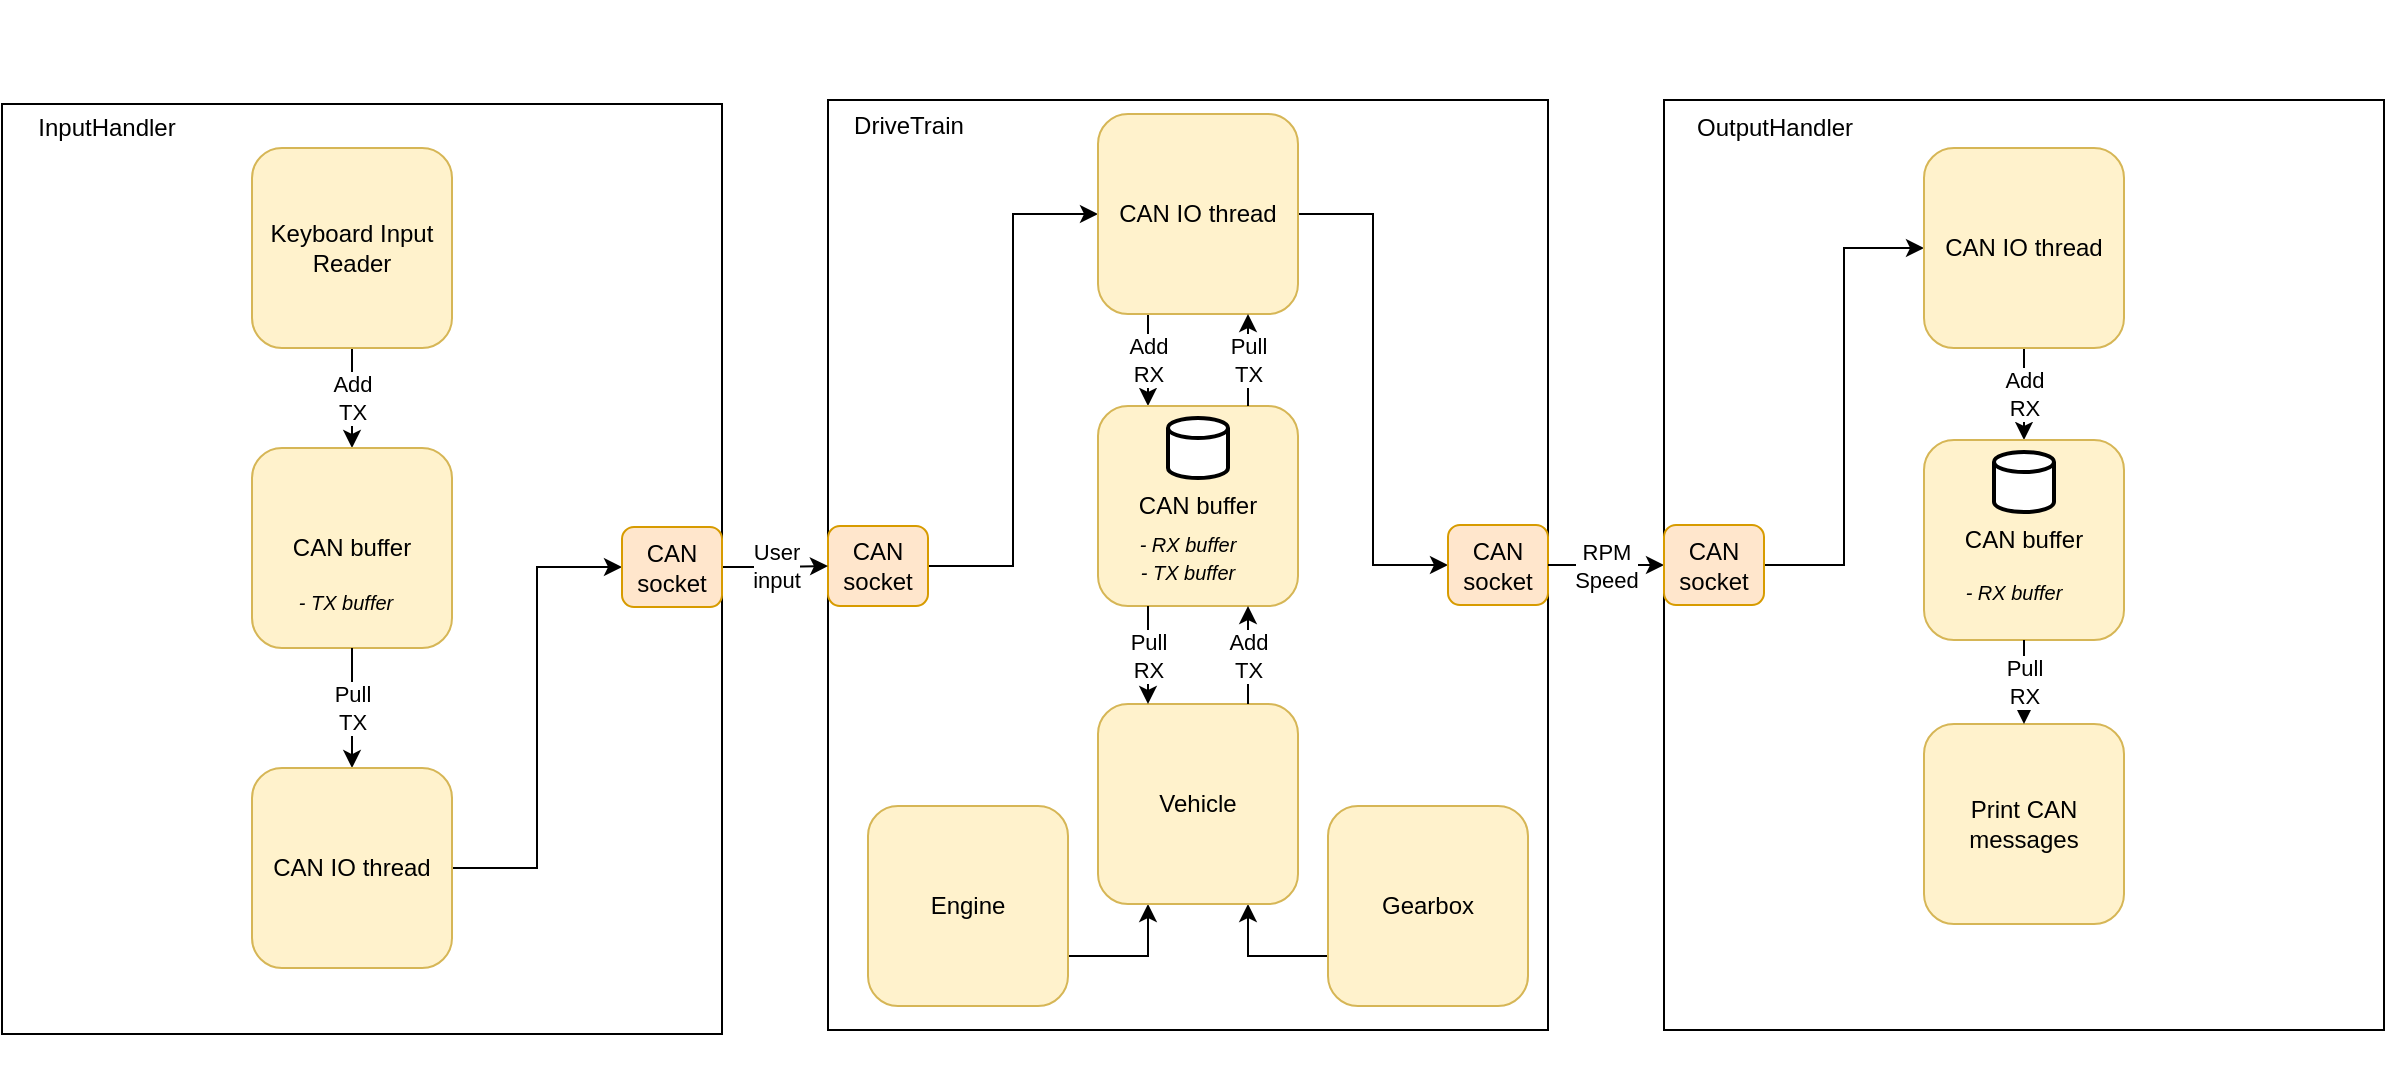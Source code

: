 <mxfile version="13.9.2" type="github">
  <diagram id="5jZB0MULv0s9Xh8zhgM-" name="Page-1">
    <mxGraphModel dx="1851" dy="576" grid="1" gridSize="10" guides="1" tooltips="1" connect="1" arrows="1" fold="1" page="1" pageScale="1" pageWidth="850" pageHeight="1100" math="0" shadow="0">
      <root>
        <mxCell id="0" />
        <mxCell id="1" parent="0" />
        <mxCell id="ex7DYZFk-IQbwmrOWY8H-68" value="" style="rounded=0;whiteSpace=wrap;html=1;" vertex="1" parent="1">
          <mxGeometry x="-383" y="159" width="360" height="465" as="geometry" />
        </mxCell>
        <mxCell id="3d7q3Th1NHqidStg-UQ_-11" value="" style="group" parent="1" vertex="1" connectable="0">
          <mxGeometry x="-10" y="107" width="450" height="540" as="geometry" />
        </mxCell>
        <mxCell id="3d7q3Th1NHqidStg-UQ_-2" value="" style="rounded=0;whiteSpace=wrap;html=1;" parent="3d7q3Th1NHqidStg-UQ_-11" vertex="1">
          <mxGeometry x="40" y="50" width="360" height="465" as="geometry" />
        </mxCell>
        <mxCell id="3d7q3Th1NHqidStg-UQ_-5" value="DriveTrain" style="text;html=1;align=center;verticalAlign=middle;resizable=0;points=[];autosize=1;" parent="3d7q3Th1NHqidStg-UQ_-11" vertex="1">
          <mxGeometry x="40" y="53" width="80" height="20" as="geometry" />
        </mxCell>
        <mxCell id="ex7DYZFk-IQbwmrOWY8H-40" style="edgeStyle=orthogonalEdgeStyle;rounded=0;orthogonalLoop=1;jettySize=auto;html=1;entryX=0.25;entryY=1;entryDx=0;entryDy=0;exitX=1;exitY=0.75;exitDx=0;exitDy=0;" edge="1" parent="3d7q3Th1NHqidStg-UQ_-11" source="3d7q3Th1NHqidStg-UQ_-26" target="ex7DYZFk-IQbwmrOWY8H-32">
          <mxGeometry relative="1" as="geometry" />
        </mxCell>
        <mxCell id="3d7q3Th1NHqidStg-UQ_-26" value="Engine" style="rounded=1;whiteSpace=wrap;html=1;fillColor=#fff2cc;strokeColor=#d6b656;" parent="3d7q3Th1NHqidStg-UQ_-11" vertex="1">
          <mxGeometry x="60" y="403" width="100" height="100" as="geometry" />
        </mxCell>
        <mxCell id="ex7DYZFk-IQbwmrOWY8H-39" style="edgeStyle=orthogonalEdgeStyle;rounded=0;orthogonalLoop=1;jettySize=auto;html=1;entryX=0.75;entryY=1;entryDx=0;entryDy=0;exitX=0;exitY=0.75;exitDx=0;exitDy=0;" edge="1" parent="3d7q3Th1NHqidStg-UQ_-11" source="3d7q3Th1NHqidStg-UQ_-39" target="ex7DYZFk-IQbwmrOWY8H-32">
          <mxGeometry relative="1" as="geometry" />
        </mxCell>
        <mxCell id="3d7q3Th1NHqidStg-UQ_-39" value="Gearbox" style="rounded=1;whiteSpace=wrap;html=1;fillColor=#fff2cc;strokeColor=#d6b656;" parent="3d7q3Th1NHqidStg-UQ_-11" vertex="1">
          <mxGeometry x="290" y="403" width="100" height="100" as="geometry" />
        </mxCell>
        <mxCell id="ex7DYZFk-IQbwmrOWY8H-35" style="edgeStyle=orthogonalEdgeStyle;rounded=0;orthogonalLoop=1;jettySize=auto;html=1;entryX=0;entryY=0.5;entryDx=0;entryDy=0;" edge="1" parent="3d7q3Th1NHqidStg-UQ_-11" source="ex7DYZFk-IQbwmrOWY8H-20" target="ex7DYZFk-IQbwmrOWY8H-33">
          <mxGeometry relative="1" as="geometry" />
        </mxCell>
        <mxCell id="ex7DYZFk-IQbwmrOWY8H-20" value="CAN socket" style="rounded=1;whiteSpace=wrap;html=1;fillColor=#ffe6cc;strokeColor=#d79b00;" vertex="1" parent="3d7q3Th1NHqidStg-UQ_-11">
          <mxGeometry x="40" y="263" width="50" height="40" as="geometry" />
        </mxCell>
        <mxCell id="ex7DYZFk-IQbwmrOWY8H-38" style="edgeStyle=orthogonalEdgeStyle;rounded=0;orthogonalLoop=1;jettySize=auto;html=1;entryX=0;entryY=0.5;entryDx=0;entryDy=0;" edge="1" parent="3d7q3Th1NHqidStg-UQ_-11" source="ex7DYZFk-IQbwmrOWY8H-33" target="ex7DYZFk-IQbwmrOWY8H-37">
          <mxGeometry relative="1" as="geometry" />
        </mxCell>
        <mxCell id="ex7DYZFk-IQbwmrOWY8H-58" value="&lt;div&gt;Add&lt;br&gt;&lt;/div&gt;&lt;div&gt;RX&lt;br&gt;&lt;/div&gt;" style="edgeStyle=orthogonalEdgeStyle;rounded=0;orthogonalLoop=1;jettySize=auto;html=1;exitX=0.25;exitY=1;exitDx=0;exitDy=0;entryX=0.25;entryY=0;entryDx=0;entryDy=0;" edge="1" parent="3d7q3Th1NHqidStg-UQ_-11" source="ex7DYZFk-IQbwmrOWY8H-33" target="ex7DYZFk-IQbwmrOWY8H-28">
          <mxGeometry relative="1" as="geometry" />
        </mxCell>
        <mxCell id="ex7DYZFk-IQbwmrOWY8H-33" value="CAN IO thread" style="rounded=1;whiteSpace=wrap;html=1;fillColor=#fff2cc;strokeColor=#d6b656;" vertex="1" parent="3d7q3Th1NHqidStg-UQ_-11">
          <mxGeometry x="175" y="57" width="100" height="100" as="geometry" />
        </mxCell>
        <mxCell id="ex7DYZFk-IQbwmrOWY8H-27" value="" style="group" vertex="1" connectable="0" parent="3d7q3Th1NHqidStg-UQ_-11">
          <mxGeometry x="175" y="203" width="100" height="100" as="geometry" />
        </mxCell>
        <mxCell id="ex7DYZFk-IQbwmrOWY8H-28" value="CAN buffer" style="rounded=1;whiteSpace=wrap;html=1;fillColor=#fff2cc;strokeColor=#d6b656;" vertex="1" parent="ex7DYZFk-IQbwmrOWY8H-27">
          <mxGeometry width="100" height="100" as="geometry" />
        </mxCell>
        <mxCell id="ex7DYZFk-IQbwmrOWY8H-29" value="" style="strokeWidth=2;html=1;shape=mxgraph.flowchart.database;whiteSpace=wrap;" vertex="1" parent="ex7DYZFk-IQbwmrOWY8H-27">
          <mxGeometry x="35" y="6" width="30" height="30" as="geometry" />
        </mxCell>
        <mxCell id="ex7DYZFk-IQbwmrOWY8H-30" value="&lt;div&gt;&lt;font style=&quot;font-size: 10px&quot;&gt;&lt;i&gt;- RX buffer&lt;br&gt;&lt;/i&gt;&lt;/font&gt;&lt;/div&gt;&lt;div&gt;&lt;font style=&quot;font-size: 10px&quot;&gt;&lt;i&gt;- TX buffer&lt;/i&gt;&lt;/font&gt;&lt;/div&gt;&lt;div&gt;&lt;font style=&quot;font-size: 10px&quot;&gt;&lt;i&gt;&lt;br&gt;&lt;/i&gt;&lt;/font&gt;&lt;/div&gt;" style="text;html=1;strokeColor=none;fillColor=none;align=center;verticalAlign=middle;whiteSpace=wrap;rounded=0;" vertex="1" parent="ex7DYZFk-IQbwmrOWY8H-27">
          <mxGeometry x="10" y="73" width="70" height="20" as="geometry" />
        </mxCell>
        <mxCell id="ex7DYZFk-IQbwmrOWY8H-32" value="Vehicle" style="rounded=1;whiteSpace=wrap;html=1;fillColor=#fff2cc;strokeColor=#d6b656;" vertex="1" parent="3d7q3Th1NHqidStg-UQ_-11">
          <mxGeometry x="175" y="352" width="100" height="100" as="geometry" />
        </mxCell>
        <mxCell id="ex7DYZFk-IQbwmrOWY8H-37" value="CAN socket" style="rounded=1;whiteSpace=wrap;html=1;fillColor=#ffe6cc;strokeColor=#d79b00;" vertex="1" parent="3d7q3Th1NHqidStg-UQ_-11">
          <mxGeometry x="350" y="262.5" width="50" height="40" as="geometry" />
        </mxCell>
        <mxCell id="ex7DYZFk-IQbwmrOWY8H-53" value="&lt;div&gt;Pull&lt;/div&gt;&lt;div&gt;RX&lt;/div&gt;" style="endArrow=classic;html=1;entryX=0.25;entryY=0;entryDx=0;entryDy=0;exitX=0.25;exitY=1;exitDx=0;exitDy=0;" edge="1" parent="3d7q3Th1NHqidStg-UQ_-11" source="ex7DYZFk-IQbwmrOWY8H-28" target="ex7DYZFk-IQbwmrOWY8H-32">
          <mxGeometry width="50" height="50" relative="1" as="geometry">
            <mxPoint x="200" y="290" as="sourcePoint" />
            <mxPoint x="250" y="240" as="targetPoint" />
          </mxGeometry>
        </mxCell>
        <mxCell id="ex7DYZFk-IQbwmrOWY8H-54" value="Add&lt;br&gt;&lt;div&gt;TX&lt;br&gt;&lt;/div&gt;" style="endArrow=classic;html=1;exitX=0.75;exitY=0;exitDx=0;exitDy=0;entryX=0.75;entryY=1;entryDx=0;entryDy=0;" edge="1" parent="3d7q3Th1NHqidStg-UQ_-11" source="ex7DYZFk-IQbwmrOWY8H-32" target="ex7DYZFk-IQbwmrOWY8H-28">
          <mxGeometry width="50" height="50" relative="1" as="geometry">
            <mxPoint x="130" y="300" as="sourcePoint" />
            <mxPoint x="180" y="250" as="targetPoint" />
          </mxGeometry>
        </mxCell>
        <mxCell id="ex7DYZFk-IQbwmrOWY8H-59" value="&lt;div&gt;Pull&lt;/div&gt;&lt;div&gt;TX&lt;br&gt;&lt;/div&gt;" style="edgeStyle=orthogonalEdgeStyle;rounded=0;orthogonalLoop=1;jettySize=auto;html=1;exitX=0.75;exitY=0;exitDx=0;exitDy=0;entryX=0.75;entryY=1;entryDx=0;entryDy=0;" edge="1" parent="3d7q3Th1NHqidStg-UQ_-11" source="ex7DYZFk-IQbwmrOWY8H-28" target="ex7DYZFk-IQbwmrOWY8H-33">
          <mxGeometry relative="1" as="geometry" />
        </mxCell>
        <mxCell id="3d7q3Th1NHqidStg-UQ_-29" value="&lt;div&gt;RPM&lt;/div&gt;&lt;div&gt;Speed&lt;br&gt;&lt;/div&gt;" style="edgeStyle=orthogonalEdgeStyle;rounded=0;orthogonalLoop=1;jettySize=auto;html=1;exitX=1;exitY=0.5;exitDx=0;exitDy=0;entryX=0;entryY=0.5;entryDx=0;entryDy=0;" parent="1" source="3d7q3Th1NHqidStg-UQ_-2" target="3d7q3Th1NHqidStg-UQ_-53" edge="1">
          <mxGeometry relative="1" as="geometry">
            <mxPoint x="660" y="390" as="targetPoint" />
          </mxGeometry>
        </mxCell>
        <mxCell id="3d7q3Th1NHqidStg-UQ_-53" value="" style="rounded=0;whiteSpace=wrap;html=1;" parent="1" vertex="1">
          <mxGeometry x="448" y="157" width="360" height="465" as="geometry" />
        </mxCell>
        <mxCell id="3d7q3Th1NHqidStg-UQ_-54" value="OutputHandler" style="text;html=1;align=center;verticalAlign=middle;resizable=0;points=[];autosize=1;" parent="1" vertex="1">
          <mxGeometry x="448" y="161" width="110" height="20" as="geometry" />
        </mxCell>
        <mxCell id="ex7DYZFk-IQbwmrOWY8H-51" style="edgeStyle=orthogonalEdgeStyle;rounded=0;orthogonalLoop=1;jettySize=auto;html=1;entryX=0;entryY=0.5;entryDx=0;entryDy=0;" edge="1" parent="1" source="ex7DYZFk-IQbwmrOWY8H-45" target="ex7DYZFk-IQbwmrOWY8H-50">
          <mxGeometry relative="1" as="geometry" />
        </mxCell>
        <mxCell id="ex7DYZFk-IQbwmrOWY8H-45" value="CAN socket" style="rounded=1;whiteSpace=wrap;html=1;fillColor=#ffe6cc;strokeColor=#d79b00;" vertex="1" parent="1">
          <mxGeometry x="448" y="369.5" width="50" height="40" as="geometry" />
        </mxCell>
        <mxCell id="ex7DYZFk-IQbwmrOWY8H-46" value="Print CAN messages" style="rounded=1;whiteSpace=wrap;html=1;fillColor=#fff2cc;strokeColor=#d6b656;" vertex="1" parent="1">
          <mxGeometry x="578" y="469" width="100" height="100" as="geometry" />
        </mxCell>
        <mxCell id="ex7DYZFk-IQbwmrOWY8H-65" value="&lt;div&gt;Add&lt;br&gt;&lt;/div&gt;&lt;div&gt;RX&lt;br&gt;&lt;/div&gt;" style="edgeStyle=orthogonalEdgeStyle;rounded=0;orthogonalLoop=1;jettySize=auto;html=1;entryX=0.5;entryY=0;entryDx=0;entryDy=0;" edge="1" parent="1" source="ex7DYZFk-IQbwmrOWY8H-50" target="ex7DYZFk-IQbwmrOWY8H-61">
          <mxGeometry relative="1" as="geometry" />
        </mxCell>
        <mxCell id="ex7DYZFk-IQbwmrOWY8H-50" value="CAN IO thread" style="rounded=1;whiteSpace=wrap;html=1;fillColor=#fff2cc;strokeColor=#d6b656;" vertex="1" parent="1">
          <mxGeometry x="578" y="181" width="100" height="100" as="geometry" />
        </mxCell>
        <mxCell id="ex7DYZFk-IQbwmrOWY8H-60" value="" style="group" vertex="1" connectable="0" parent="1">
          <mxGeometry x="578" y="327" width="100" height="100" as="geometry" />
        </mxCell>
        <mxCell id="ex7DYZFk-IQbwmrOWY8H-61" value="CAN buffer" style="rounded=1;whiteSpace=wrap;html=1;fillColor=#fff2cc;strokeColor=#d6b656;" vertex="1" parent="ex7DYZFk-IQbwmrOWY8H-60">
          <mxGeometry width="100" height="100" as="geometry" />
        </mxCell>
        <mxCell id="ex7DYZFk-IQbwmrOWY8H-62" value="" style="strokeWidth=2;html=1;shape=mxgraph.flowchart.database;whiteSpace=wrap;" vertex="1" parent="ex7DYZFk-IQbwmrOWY8H-60">
          <mxGeometry x="35" y="6" width="30" height="30" as="geometry" />
        </mxCell>
        <mxCell id="ex7DYZFk-IQbwmrOWY8H-63" value="&lt;div&gt;&lt;font style=&quot;font-size: 10px&quot;&gt;&lt;i&gt;- RX buffer&lt;br&gt;&lt;/i&gt;&lt;/font&gt;&lt;/div&gt;&lt;div&gt;&lt;font style=&quot;font-size: 10px&quot;&gt;&lt;i&gt;&lt;br&gt;&lt;/i&gt;&lt;/font&gt;&lt;/div&gt;" style="text;html=1;strokeColor=none;fillColor=none;align=center;verticalAlign=middle;whiteSpace=wrap;rounded=0;" vertex="1" parent="ex7DYZFk-IQbwmrOWY8H-60">
          <mxGeometry x="10" y="73" width="70" height="20" as="geometry" />
        </mxCell>
        <mxCell id="ex7DYZFk-IQbwmrOWY8H-11" value="&lt;div&gt;Add&lt;/div&gt;&lt;div&gt;TX&lt;br&gt;&lt;/div&gt;" style="edgeStyle=orthogonalEdgeStyle;rounded=0;orthogonalLoop=1;jettySize=auto;html=1;entryX=0.5;entryY=0;entryDx=0;entryDy=0;" edge="1" parent="1" source="3d7q3Th1NHqidStg-UQ_-17" target="ex7DYZFk-IQbwmrOWY8H-9">
          <mxGeometry relative="1" as="geometry" />
        </mxCell>
        <mxCell id="3d7q3Th1NHqidStg-UQ_-8" value="InputHandler" style="text;html=1;align=center;verticalAlign=middle;resizable=0;points=[];autosize=1;" parent="1" vertex="1">
          <mxGeometry x="-381.003" y="161" width="100" height="20" as="geometry" />
        </mxCell>
        <mxCell id="ex7DYZFk-IQbwmrOWY8H-17" value="" style="group" vertex="1" connectable="0" parent="1">
          <mxGeometry x="-286.998" y="330.996" width="526.538" height="280.294" as="geometry" />
        </mxCell>
        <mxCell id="ex7DYZFk-IQbwmrOWY8H-24" value="" style="group" vertex="1" connectable="0" parent="ex7DYZFk-IQbwmrOWY8H-17">
          <mxGeometry width="526.538" height="280.294" as="geometry" />
        </mxCell>
        <mxCell id="ex7DYZFk-IQbwmrOWY8H-26" value="" style="group" vertex="1" connectable="0" parent="ex7DYZFk-IQbwmrOWY8H-24">
          <mxGeometry width="526.538" height="280.294" as="geometry" />
        </mxCell>
        <mxCell id="ex7DYZFk-IQbwmrOWY8H-8" value="" style="strokeWidth=2;html=1;shape=mxgraph.flowchart.database;whiteSpace=wrap;" vertex="1" parent="ex7DYZFk-IQbwmrOWY8H-26">
          <mxGeometry x="69.385" y="6.053" width="34.615" height="30.265" as="geometry" />
        </mxCell>
        <mxCell id="ex7DYZFk-IQbwmrOWY8H-10" value="&lt;font style=&quot;font-size: 10px&quot;&gt;&lt;i&gt;- TX buffer&lt;/i&gt;&lt;/font&gt;" style="text;html=1;strokeColor=none;fillColor=none;align=center;verticalAlign=middle;whiteSpace=wrap;rounded=0;" vertex="1" parent="ex7DYZFk-IQbwmrOWY8H-26">
          <mxGeometry x="40.538" y="73.644" width="80.769" height="20.176" as="geometry" />
        </mxCell>
        <mxCell id="ex7DYZFk-IQbwmrOWY8H-9" value="CAN buffer" style="rounded=1;whiteSpace=wrap;html=1;fillColor=#fff2cc;strokeColor=#d6b656;" vertex="1" parent="ex7DYZFk-IQbwmrOWY8H-26">
          <mxGeometry x="29" width="100" height="100" as="geometry" />
        </mxCell>
        <mxCell id="ex7DYZFk-IQbwmrOWY8H-76" value="&lt;div&gt;&lt;font style=&quot;font-size: 10px&quot;&gt;&lt;i&gt;- TX buffer&lt;br&gt;&lt;/i&gt;&lt;/font&gt;&lt;/div&gt;&lt;div&gt;&lt;font style=&quot;font-size: 10px&quot;&gt;&lt;i&gt;&lt;br&gt;&lt;/i&gt;&lt;/font&gt;&lt;/div&gt;" style="text;html=1;strokeColor=none;fillColor=none;align=center;verticalAlign=middle;whiteSpace=wrap;rounded=0;" vertex="1" parent="ex7DYZFk-IQbwmrOWY8H-26">
          <mxGeometry x="40.538" y="73.644" width="70" height="20" as="geometry" />
        </mxCell>
        <mxCell id="ex7DYZFk-IQbwmrOWY8H-67" value="&lt;div&gt;Pull&lt;/div&gt;&lt;div&gt;TX&lt;br&gt;&lt;/div&gt;" style="edgeStyle=orthogonalEdgeStyle;rounded=0;orthogonalLoop=1;jettySize=auto;html=1;entryX=0.5;entryY=0;entryDx=0;entryDy=0;" edge="1" parent="1" source="ex7DYZFk-IQbwmrOWY8H-9" target="ex7DYZFk-IQbwmrOWY8H-1">
          <mxGeometry relative="1" as="geometry" />
        </mxCell>
        <mxCell id="3d7q3Th1NHqidStg-UQ_-17" value="Keyboard Input Reader" style="rounded=1;whiteSpace=wrap;html=1;fillColor=#fff2cc;strokeColor=#d6b656;" parent="1" vertex="1">
          <mxGeometry x="-257.997" y="181" width="100" height="100" as="geometry" />
        </mxCell>
        <mxCell id="ex7DYZFk-IQbwmrOWY8H-74" style="edgeStyle=orthogonalEdgeStyle;rounded=0;orthogonalLoop=1;jettySize=auto;html=1;entryX=0;entryY=0.5;entryDx=0;entryDy=0;" edge="1" parent="1" source="ex7DYZFk-IQbwmrOWY8H-1" target="ex7DYZFk-IQbwmrOWY8H-70">
          <mxGeometry relative="1" as="geometry" />
        </mxCell>
        <mxCell id="ex7DYZFk-IQbwmrOWY8H-1" value="CAN IO thread" style="rounded=1;whiteSpace=wrap;html=1;fillColor=#fff2cc;strokeColor=#d6b656;" vertex="1" parent="1">
          <mxGeometry x="-257.994" y="491.003" width="100" height="100" as="geometry" />
        </mxCell>
        <mxCell id="ex7DYZFk-IQbwmrOWY8H-73" value="&lt;div&gt;User&lt;/div&gt;&lt;div&gt;input&lt;br&gt;&lt;/div&gt;" style="edgeStyle=orthogonalEdgeStyle;rounded=0;orthogonalLoop=1;jettySize=auto;html=1;" edge="1" parent="1" source="ex7DYZFk-IQbwmrOWY8H-70" target="ex7DYZFk-IQbwmrOWY8H-20">
          <mxGeometry relative="1" as="geometry" />
        </mxCell>
        <mxCell id="ex7DYZFk-IQbwmrOWY8H-70" value="CAN socket" style="rounded=1;whiteSpace=wrap;html=1;fillColor=#ffe6cc;strokeColor=#d79b00;" vertex="1" parent="1">
          <mxGeometry x="-73" y="370.5" width="50" height="40" as="geometry" />
        </mxCell>
        <mxCell id="ex7DYZFk-IQbwmrOWY8H-75" value="&lt;div&gt;Pull&lt;/div&gt;&lt;div&gt;RX&lt;br&gt;&lt;/div&gt;" style="edgeStyle=orthogonalEdgeStyle;rounded=0;orthogonalLoop=1;jettySize=auto;html=1;entryX=0.5;entryY=0;entryDx=0;entryDy=0;" edge="1" parent="1" source="ex7DYZFk-IQbwmrOWY8H-61" target="ex7DYZFk-IQbwmrOWY8H-46">
          <mxGeometry relative="1" as="geometry" />
        </mxCell>
      </root>
    </mxGraphModel>
  </diagram>
</mxfile>
